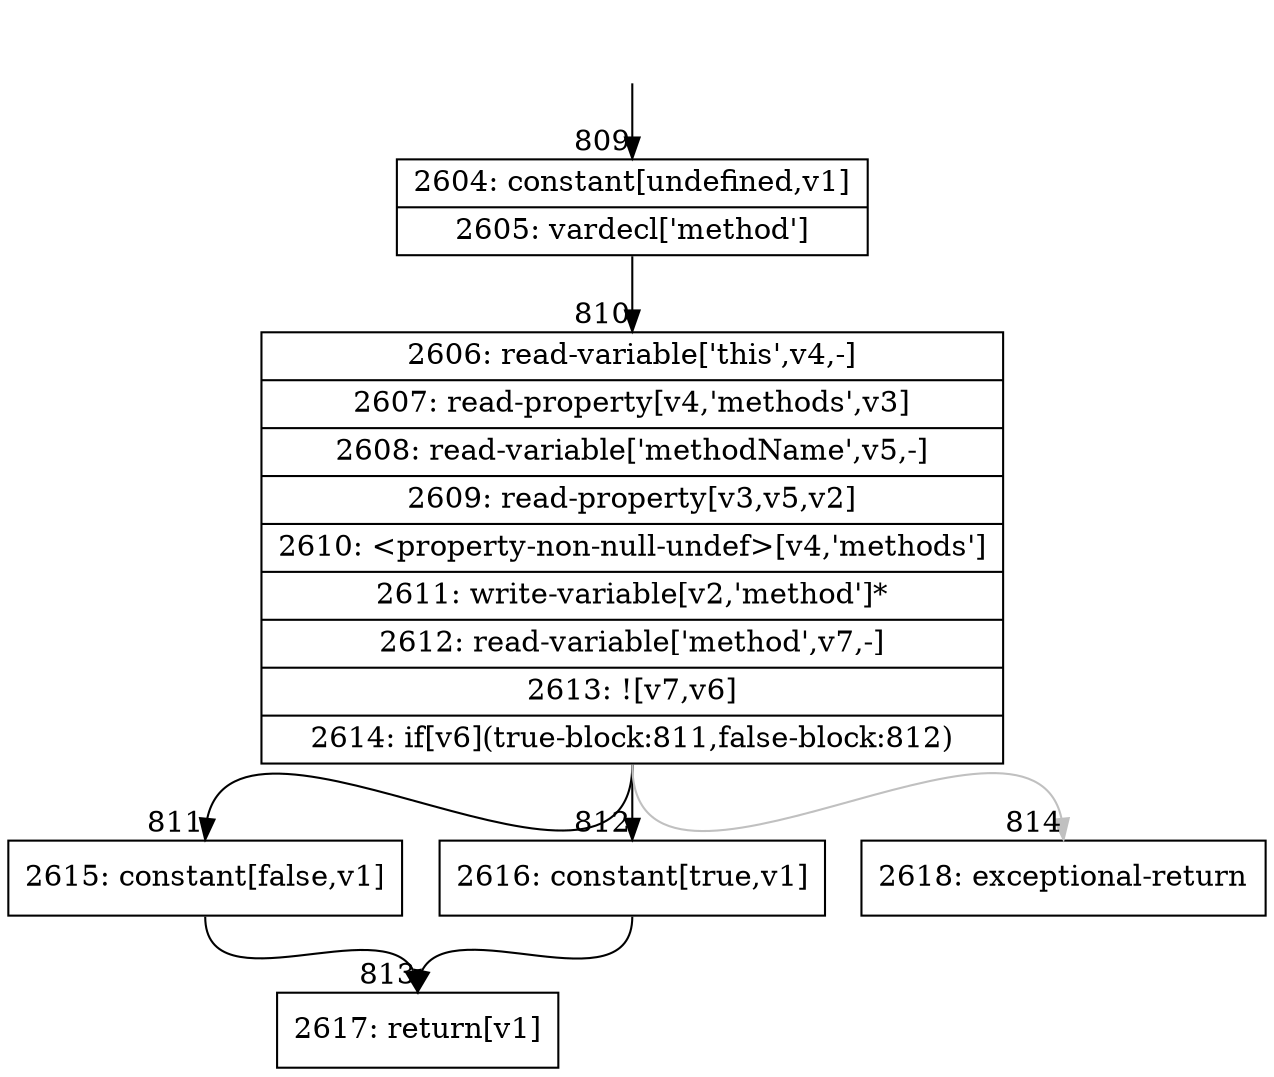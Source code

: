 digraph {
rankdir="TD"
BB_entry90[shape=none,label=""];
BB_entry90 -> BB809 [tailport=s, headport=n, headlabel="    809"]
BB809 [shape=record label="{2604: constant[undefined,v1]|2605: vardecl['method']}" ] 
BB809 -> BB810 [tailport=s, headport=n, headlabel="      810"]
BB810 [shape=record label="{2606: read-variable['this',v4,-]|2607: read-property[v4,'methods',v3]|2608: read-variable['methodName',v5,-]|2609: read-property[v3,v5,v2]|2610: \<property-non-null-undef\>[v4,'methods']|2611: write-variable[v2,'method']*|2612: read-variable['method',v7,-]|2613: ![v7,v6]|2614: if[v6](true-block:811,false-block:812)}" ] 
BB810 -> BB811 [tailport=s, headport=n, headlabel="      811"]
BB810 -> BB812 [tailport=s, headport=n, headlabel="      812"]
BB810 -> BB814 [tailport=s, headport=n, color=gray, headlabel="      814"]
BB811 [shape=record label="{2615: constant[false,v1]}" ] 
BB811 -> BB813 [tailport=s, headport=n, headlabel="      813"]
BB812 [shape=record label="{2616: constant[true,v1]}" ] 
BB812 -> BB813 [tailport=s, headport=n]
BB813 [shape=record label="{2617: return[v1]}" ] 
BB814 [shape=record label="{2618: exceptional-return}" ] 
//#$~ 862
}
